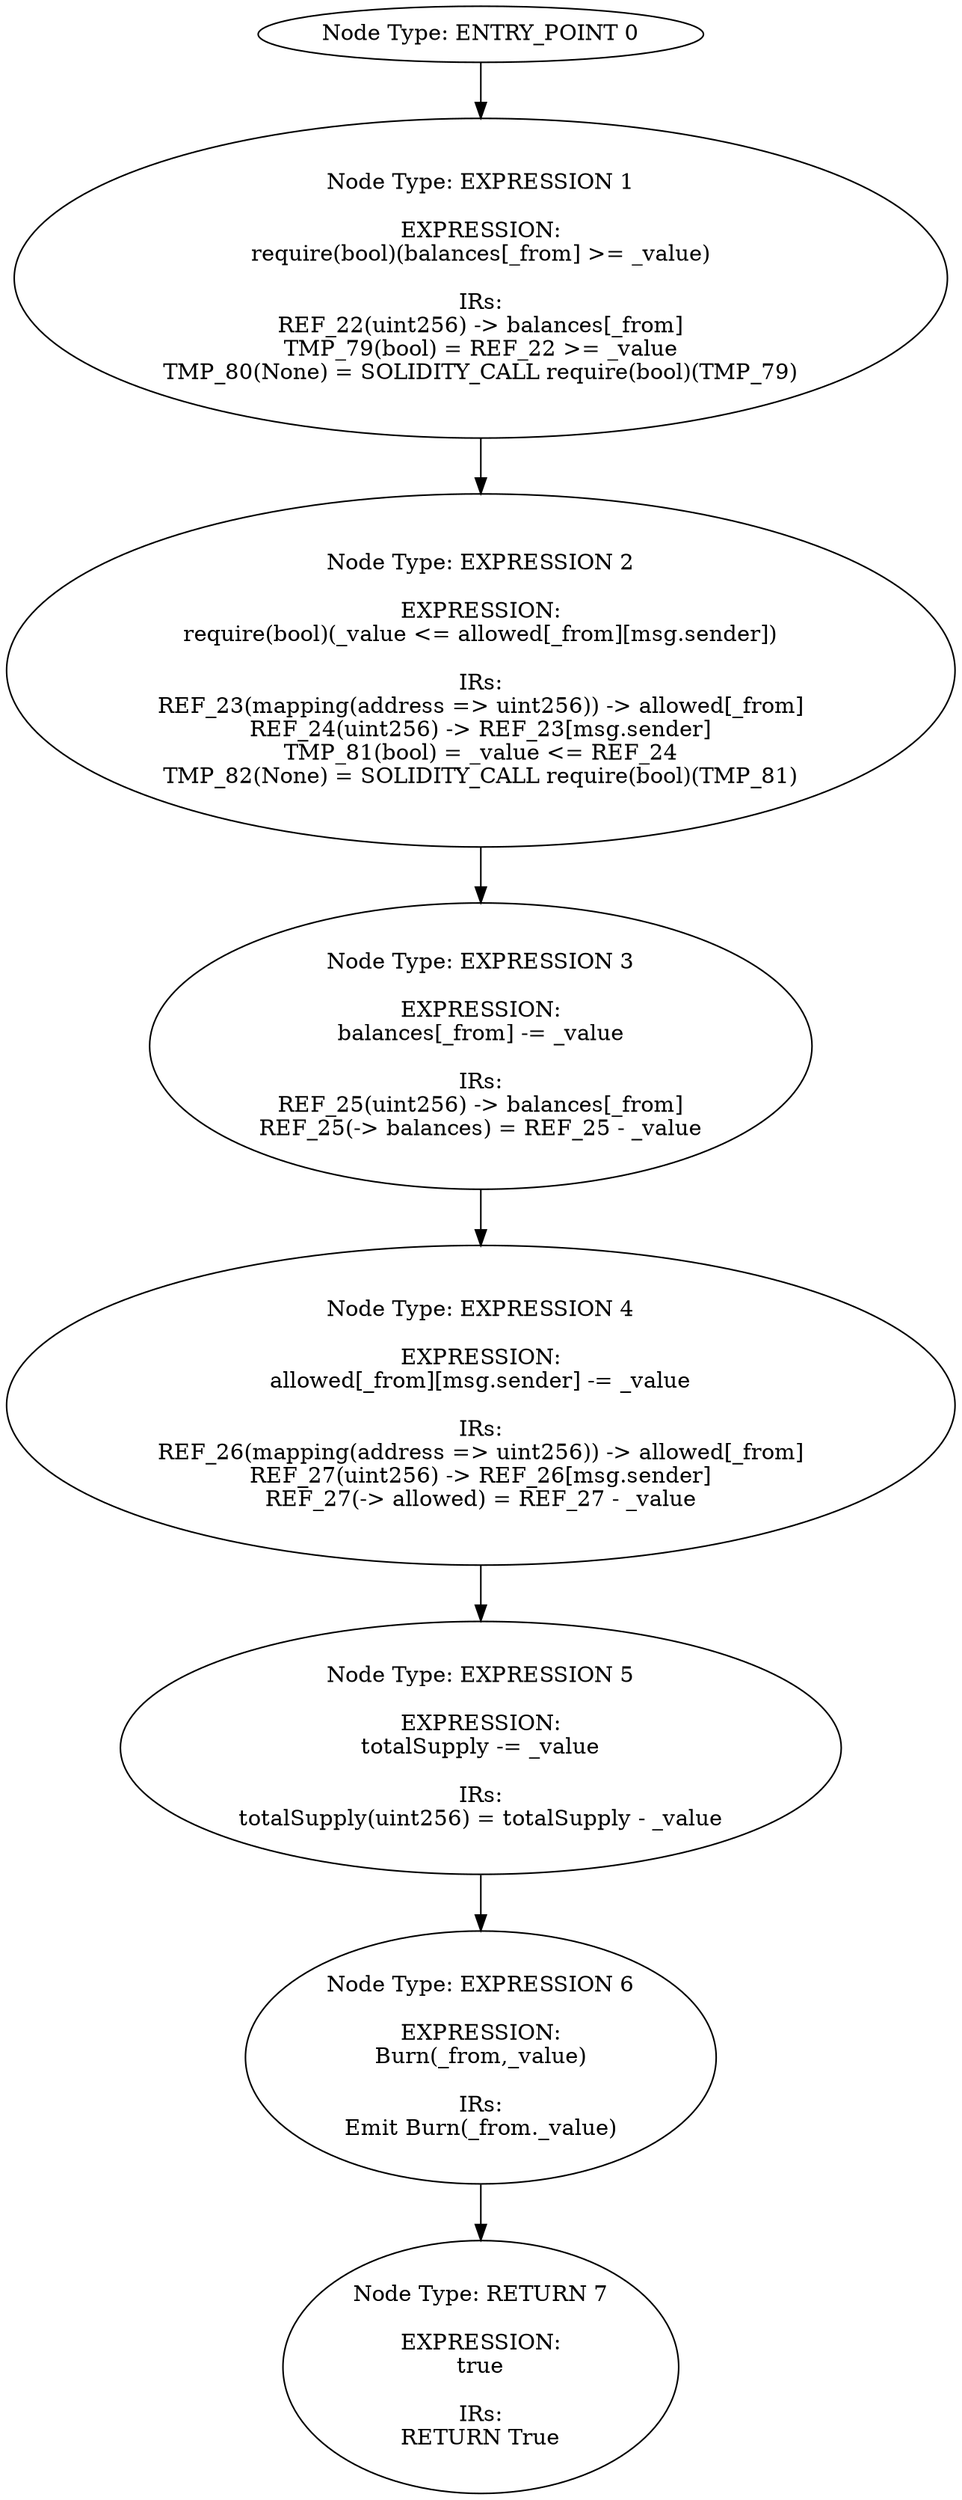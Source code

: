 digraph{
0[label="Node Type: ENTRY_POINT 0
"];
0->1;
1[label="Node Type: EXPRESSION 1

EXPRESSION:
require(bool)(balances[_from] >= _value)

IRs:
REF_22(uint256) -> balances[_from]
TMP_79(bool) = REF_22 >= _value
TMP_80(None) = SOLIDITY_CALL require(bool)(TMP_79)"];
1->2;
2[label="Node Type: EXPRESSION 2

EXPRESSION:
require(bool)(_value <= allowed[_from][msg.sender])

IRs:
REF_23(mapping(address => uint256)) -> allowed[_from]
REF_24(uint256) -> REF_23[msg.sender]
TMP_81(bool) = _value <= REF_24
TMP_82(None) = SOLIDITY_CALL require(bool)(TMP_81)"];
2->3;
3[label="Node Type: EXPRESSION 3

EXPRESSION:
balances[_from] -= _value

IRs:
REF_25(uint256) -> balances[_from]
REF_25(-> balances) = REF_25 - _value"];
3->4;
4[label="Node Type: EXPRESSION 4

EXPRESSION:
allowed[_from][msg.sender] -= _value

IRs:
REF_26(mapping(address => uint256)) -> allowed[_from]
REF_27(uint256) -> REF_26[msg.sender]
REF_27(-> allowed) = REF_27 - _value"];
4->5;
5[label="Node Type: EXPRESSION 5

EXPRESSION:
totalSupply -= _value

IRs:
totalSupply(uint256) = totalSupply - _value"];
5->6;
6[label="Node Type: EXPRESSION 6

EXPRESSION:
Burn(_from,_value)

IRs:
Emit Burn(_from._value)"];
6->7;
7[label="Node Type: RETURN 7

EXPRESSION:
true

IRs:
RETURN True"];
}

